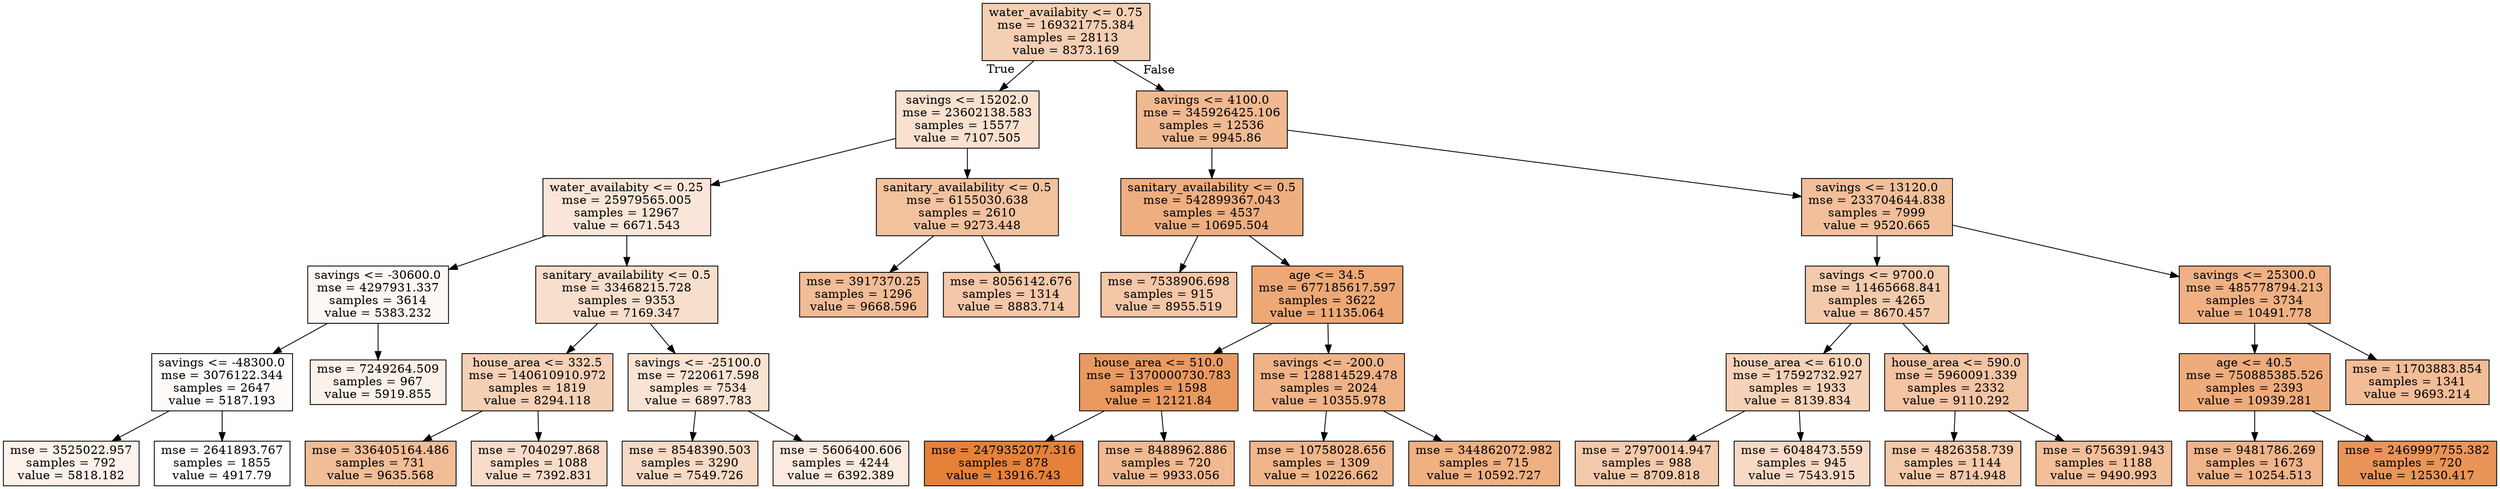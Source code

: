digraph Tree {
node [shape=box, style="filled", color="black"] ;
0 [label="water_availabity <= 0.75\nmse = 169321775.384\nsamples = 28113\nvalue = 8373.169", fillcolor="#f5cfb3"] ;
1 [label="savings <= 15202.0\nmse = 23602138.583\nsamples = 15577\nvalue = 7107.505", fillcolor="#f9e0cf"] ;
0 -> 1 [labeldistance=2.5, labelangle=45, headlabel="True"] ;
2 [label="water_availabity <= 0.25\nmse = 25979565.005\nsamples = 12967\nvalue = 6671.543", fillcolor="#fae6d8"] ;
1 -> 2 ;
3 [label="savings <= -30600.0\nmse = 4297931.337\nsamples = 3614\nvalue = 5383.232", fillcolor="#fef8f5"] ;
2 -> 3 ;
4 [label="savings <= -48300.0\nmse = 3076122.344\nsamples = 2647\nvalue = 5187.193", fillcolor="#fefbf9"] ;
3 -> 4 ;
5 [label="mse = 3525022.957\nsamples = 792\nvalue = 5818.182", fillcolor="#fcf2eb"] ;
4 -> 5 ;
6 [label="mse = 2641893.767\nsamples = 1855\nvalue = 4917.79", fillcolor="#ffffff"] ;
4 -> 6 ;
7 [label="mse = 7249264.509\nsamples = 967\nvalue = 5919.855", fillcolor="#fcf1e9"] ;
3 -> 7 ;
8 [label="sanitary_availability <= 0.5\nmse = 33468215.728\nsamples = 9353\nvalue = 7169.347", fillcolor="#f8dfcd"] ;
2 -> 8 ;
9 [label="house_area <= 332.5\nmse = 140610910.972\nsamples = 1819\nvalue = 8294.118", fillcolor="#f5d0b5"] ;
8 -> 9 ;
10 [label="mse = 336405164.486\nsamples = 731\nvalue = 9635.568", fillcolor="#f1bd97"] ;
9 -> 10 ;
11 [label="mse = 7040297.868\nsamples = 1088\nvalue = 7392.831", fillcolor="#f8dcc9"] ;
9 -> 11 ;
12 [label="savings <= -25100.0\nmse = 7220617.598\nsamples = 7534\nvalue = 6897.783", fillcolor="#f9e3d3"] ;
8 -> 12 ;
13 [label="mse = 8548390.503\nsamples = 3290\nvalue = 7549.726", fillcolor="#f7dac5"] ;
12 -> 13 ;
14 [label="mse = 5606400.606\nsamples = 4244\nvalue = 6392.389", fillcolor="#fbeadf"] ;
12 -> 14 ;
15 [label="sanitary_availability <= 0.5\nmse = 6155030.638\nsamples = 2610\nvalue = 9273.448", fillcolor="#f2c29f"] ;
1 -> 15 ;
16 [label="mse = 3917370.25\nsamples = 1296\nvalue = 9668.596", fillcolor="#f1bc96"] ;
15 -> 16 ;
17 [label="mse = 8056142.676\nsamples = 1314\nvalue = 8883.714", fillcolor="#f4c7a8"] ;
15 -> 17 ;
18 [label="savings <= 4100.0\nmse = 345926425.106\nsamples = 12536\nvalue = 9945.86", fillcolor="#f0b990"] ;
0 -> 18 [labeldistance=2.5, labelangle=-45, headlabel="False"] ;
19 [label="sanitary_availability <= 0.5\nmse = 542899367.043\nsamples = 4537\nvalue = 10695.504", fillcolor="#eeae80"] ;
18 -> 19 ;
20 [label="mse = 7538906.698\nsamples = 915\nvalue = 8955.519", fillcolor="#f3c6a6"] ;
19 -> 20 ;
21 [label="age <= 34.5\nmse = 677185617.597\nsamples = 3622\nvalue = 11135.064", fillcolor="#eda876"] ;
19 -> 21 ;
22 [label="house_area <= 510.0\nmse = 1370000730.783\nsamples = 1598\nvalue = 12121.84", fillcolor="#ea9a60"] ;
21 -> 22 ;
23 [label="mse = 2479352077.316\nsamples = 878\nvalue = 13916.743", fillcolor="#e58139"] ;
22 -> 23 ;
24 [label="mse = 8488962.886\nsamples = 720\nvalue = 9933.056", fillcolor="#f1b991"] ;
22 -> 24 ;
25 [label="savings <= -200.0\nmse = 128814529.478\nsamples = 2024\nvalue = 10355.978", fillcolor="#efb387"] ;
21 -> 25 ;
26 [label="mse = 10758028.656\nsamples = 1309\nvalue = 10226.662", fillcolor="#f0b58a"] ;
25 -> 26 ;
27 [label="mse = 344862072.982\nsamples = 715\nvalue = 10592.727", fillcolor="#efb082"] ;
25 -> 27 ;
28 [label="savings <= 13120.0\nmse = 233704644.838\nsamples = 7999\nvalue = 9520.665", fillcolor="#f2bf9a"] ;
18 -> 28 ;
29 [label="savings <= 9700.0\nmse = 11465668.841\nsamples = 4265\nvalue = 8670.457", fillcolor="#f4caac"] ;
28 -> 29 ;
30 [label="house_area <= 610.0\nmse = 17592732.927\nsamples = 1933\nvalue = 8139.834", fillcolor="#f6d2b8"] ;
29 -> 30 ;
31 [label="mse = 27970014.947\nsamples = 988\nvalue = 8709.818", fillcolor="#f4caac"] ;
30 -> 31 ;
32 [label="mse = 6048473.559\nsamples = 945\nvalue = 7543.915", fillcolor="#f7dac5"] ;
30 -> 32 ;
33 [label="house_area <= 590.0\nmse = 5960091.339\nsamples = 2332\nvalue = 9110.292", fillcolor="#f3c4a3"] ;
29 -> 33 ;
34 [label="mse = 4826358.739\nsamples = 1144\nvalue = 8714.948", fillcolor="#f4caab"] ;
33 -> 34 ;
35 [label="mse = 6756391.943\nsamples = 1188\nvalue = 9490.993", fillcolor="#f2bf9a"] ;
33 -> 35 ;
36 [label="savings <= 25300.0\nmse = 485778794.213\nsamples = 3734\nvalue = 10491.778", fillcolor="#efb184"] ;
28 -> 36 ;
37 [label="age <= 40.5\nmse = 750885385.526\nsamples = 2393\nvalue = 10939.281", fillcolor="#eeab7b"] ;
36 -> 37 ;
38 [label="mse = 9481786.269\nsamples = 1673\nvalue = 10254.513", fillcolor="#f0b48a"] ;
37 -> 38 ;
39 [label="mse = 2469997755.382\nsamples = 720\nvalue = 12530.417", fillcolor="#e99458"] ;
37 -> 39 ;
40 [label="mse = 11703883.854\nsamples = 1341\nvalue = 9693.214", fillcolor="#f1bc96"] ;
36 -> 40 ;
}